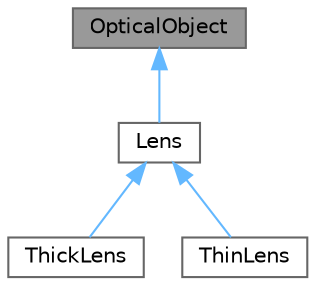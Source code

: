 digraph "OpticalObject"
{
 // LATEX_PDF_SIZE
  bgcolor="transparent";
  edge [fontname=Helvetica,fontsize=10,labelfontname=Helvetica,labelfontsize=10];
  node [fontname=Helvetica,fontsize=10,shape=box,height=0.2,width=0.4];
  Node1 [id="Node000001",label="OpticalObject",height=0.2,width=0.4,color="gray40", fillcolor="grey60", style="filled", fontcolor="black",tooltip="An abstract base class for any object positioned on the optical axis."];
  Node1 -> Node2 [id="edge1_Node000001_Node000002",dir="back",color="steelblue1",style="solid",tooltip=" "];
  Node2 [id="Node000002",label="Lens",height=0.2,width=0.4,color="gray40", fillcolor="white", style="filled",URL="$classLens.html",tooltip="Represents a basic lens with a focal length."];
  Node2 -> Node3 [id="edge2_Node000002_Node000003",dir="back",color="steelblue1",style="solid",tooltip=" "];
  Node3 [id="Node000003",label="ThickLens",height=0.2,width=0.4,color="gray40", fillcolor="white", style="filled",URL="$classThickLens.html",tooltip="Represents a thick lens in an optical system."];
  Node2 -> Node4 [id="edge3_Node000002_Node000004",dir="back",color="steelblue1",style="solid",tooltip=" "];
  Node4 [id="Node000004",label="ThinLens",height=0.2,width=0.4,color="gray40", fillcolor="white", style="filled",URL="$classThinLens.html",tooltip="Represents an idealized thin lens in an optical system."];
}
